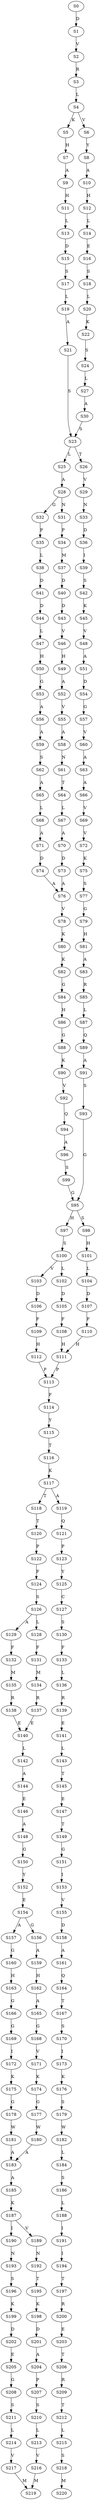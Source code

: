 strict digraph  {
	S0 -> S1 [ label = D ];
	S1 -> S2 [ label = V ];
	S2 -> S3 [ label = R ];
	S3 -> S4 [ label = L ];
	S4 -> S5 [ label = K ];
	S4 -> S6 [ label = V ];
	S5 -> S7 [ label = H ];
	S6 -> S8 [ label = Y ];
	S7 -> S9 [ label = A ];
	S8 -> S10 [ label = A ];
	S9 -> S11 [ label = H ];
	S10 -> S12 [ label = H ];
	S11 -> S13 [ label = L ];
	S12 -> S14 [ label = L ];
	S13 -> S15 [ label = D ];
	S14 -> S16 [ label = E ];
	S15 -> S17 [ label = S ];
	S16 -> S18 [ label = S ];
	S17 -> S19 [ label = L ];
	S18 -> S20 [ label = L ];
	S19 -> S21 [ label = A ];
	S20 -> S22 [ label = K ];
	S21 -> S23 [ label = S ];
	S22 -> S24 [ label = S ];
	S23 -> S25 [ label = L ];
	S23 -> S26 [ label = T ];
	S24 -> S27 [ label = L ];
	S25 -> S28 [ label = A ];
	S26 -> S29 [ label = V ];
	S27 -> S30 [ label = A ];
	S28 -> S31 [ label = N ];
	S28 -> S32 [ label = G ];
	S29 -> S33 [ label = N ];
	S30 -> S23 [ label = S ];
	S31 -> S34 [ label = P ];
	S32 -> S35 [ label = P ];
	S33 -> S36 [ label = D ];
	S34 -> S37 [ label = M ];
	S35 -> S38 [ label = L ];
	S36 -> S39 [ label = I ];
	S37 -> S40 [ label = D ];
	S38 -> S41 [ label = D ];
	S39 -> S42 [ label = S ];
	S40 -> S43 [ label = D ];
	S41 -> S44 [ label = D ];
	S42 -> S45 [ label = K ];
	S43 -> S46 [ label = V ];
	S44 -> S47 [ label = L ];
	S45 -> S48 [ label = V ];
	S46 -> S49 [ label = H ];
	S47 -> S50 [ label = H ];
	S48 -> S51 [ label = A ];
	S49 -> S52 [ label = A ];
	S50 -> S53 [ label = G ];
	S51 -> S54 [ label = D ];
	S52 -> S55 [ label = V ];
	S53 -> S56 [ label = A ];
	S54 -> S57 [ label = G ];
	S55 -> S58 [ label = A ];
	S56 -> S59 [ label = A ];
	S57 -> S60 [ label = V ];
	S58 -> S61 [ label = N ];
	S59 -> S62 [ label = S ];
	S60 -> S63 [ label = A ];
	S61 -> S64 [ label = T ];
	S62 -> S65 [ label = A ];
	S63 -> S66 [ label = A ];
	S64 -> S67 [ label = L ];
	S65 -> S68 [ label = L ];
	S66 -> S69 [ label = V ];
	S67 -> S70 [ label = A ];
	S68 -> S71 [ label = A ];
	S69 -> S72 [ label = V ];
	S70 -> S73 [ label = D ];
	S71 -> S74 [ label = D ];
	S72 -> S75 [ label = K ];
	S73 -> S76 [ label = A ];
	S74 -> S76 [ label = A ];
	S75 -> S77 [ label = S ];
	S76 -> S78 [ label = V ];
	S77 -> S79 [ label = G ];
	S78 -> S80 [ label = K ];
	S79 -> S81 [ label = H ];
	S80 -> S82 [ label = K ];
	S81 -> S83 [ label = A ];
	S82 -> S84 [ label = G ];
	S83 -> S85 [ label = R ];
	S84 -> S86 [ label = H ];
	S85 -> S87 [ label = L ];
	S86 -> S88 [ label = G ];
	S87 -> S89 [ label = Q ];
	S88 -> S90 [ label = K ];
	S89 -> S91 [ label = A ];
	S90 -> S92 [ label = V ];
	S91 -> S93 [ label = S ];
	S92 -> S94 [ label = Q ];
	S93 -> S95 [ label = G ];
	S94 -> S96 [ label = A ];
	S95 -> S97 [ label = H ];
	S95 -> S98 [ label = S ];
	S96 -> S99 [ label = S ];
	S97 -> S100 [ label = S ];
	S98 -> S101 [ label = H ];
	S99 -> S95 [ label = G ];
	S100 -> S102 [ label = L ];
	S100 -> S103 [ label = V ];
	S101 -> S104 [ label = L ];
	S102 -> S105 [ label = D ];
	S103 -> S106 [ label = D ];
	S104 -> S107 [ label = D ];
	S105 -> S108 [ label = F ];
	S106 -> S109 [ label = F ];
	S107 -> S110 [ label = F ];
	S108 -> S111 [ label = H ];
	S109 -> S112 [ label = H ];
	S110 -> S111 [ label = H ];
	S111 -> S113 [ label = P ];
	S112 -> S113 [ label = P ];
	S113 -> S114 [ label = F ];
	S114 -> S115 [ label = Y ];
	S115 -> S116 [ label = T ];
	S116 -> S117 [ label = K ];
	S117 -> S118 [ label = T ];
	S117 -> S119 [ label = A ];
	S118 -> S120 [ label = T ];
	S119 -> S121 [ label = Q ];
	S120 -> S122 [ label = P ];
	S121 -> S123 [ label = P ];
	S122 -> S124 [ label = F ];
	S123 -> S125 [ label = Y ];
	S124 -> S126 [ label = S ];
	S125 -> S127 [ label = C ];
	S126 -> S128 [ label = L ];
	S126 -> S129 [ label = A ];
	S127 -> S130 [ label = S ];
	S128 -> S131 [ label = F ];
	S129 -> S132 [ label = F ];
	S130 -> S133 [ label = F ];
	S131 -> S134 [ label = M ];
	S132 -> S135 [ label = M ];
	S133 -> S136 [ label = L ];
	S134 -> S137 [ label = R ];
	S135 -> S138 [ label = R ];
	S136 -> S139 [ label = R ];
	S137 -> S140 [ label = E ];
	S138 -> S140 [ label = E ];
	S139 -> S141 [ label = E ];
	S140 -> S142 [ label = L ];
	S141 -> S143 [ label = L ];
	S142 -> S144 [ label = A ];
	S143 -> S145 [ label = T ];
	S144 -> S146 [ label = E ];
	S145 -> S147 [ label = E ];
	S146 -> S148 [ label = A ];
	S147 -> S149 [ label = T ];
	S148 -> S150 [ label = G ];
	S149 -> S151 [ label = G ];
	S150 -> S152 [ label = Y ];
	S151 -> S153 [ label = I ];
	S152 -> S154 [ label = E ];
	S153 -> S155 [ label = V ];
	S154 -> S156 [ label = G ];
	S154 -> S157 [ label = A ];
	S155 -> S158 [ label = D ];
	S156 -> S159 [ label = A ];
	S157 -> S160 [ label = G ];
	S158 -> S161 [ label = A ];
	S159 -> S162 [ label = H ];
	S160 -> S163 [ label = H ];
	S161 -> S164 [ label = Q ];
	S162 -> S165 [ label = A ];
	S163 -> S166 [ label = G ];
	S164 -> S167 [ label = T ];
	S165 -> S168 [ label = G ];
	S166 -> S169 [ label = G ];
	S167 -> S170 [ label = S ];
	S168 -> S171 [ label = V ];
	S169 -> S172 [ label = I ];
	S170 -> S173 [ label = I ];
	S171 -> S174 [ label = K ];
	S172 -> S175 [ label = K ];
	S173 -> S176 [ label = K ];
	S174 -> S177 [ label = G ];
	S175 -> S178 [ label = G ];
	S176 -> S179 [ label = S ];
	S177 -> S180 [ label = W ];
	S178 -> S181 [ label = W ];
	S179 -> S182 [ label = W ];
	S180 -> S183 [ label = A ];
	S181 -> S183 [ label = A ];
	S182 -> S184 [ label = L ];
	S183 -> S185 [ label = A ];
	S184 -> S186 [ label = S ];
	S185 -> S187 [ label = K ];
	S186 -> S188 [ label = L ];
	S187 -> S189 [ label = V ];
	S187 -> S190 [ label = I ];
	S188 -> S191 [ label = I ];
	S189 -> S192 [ label = N ];
	S190 -> S193 [ label = N ];
	S191 -> S194 [ label = I ];
	S192 -> S195 [ label = T ];
	S193 -> S196 [ label = S ];
	S194 -> S197 [ label = T ];
	S195 -> S198 [ label = K ];
	S196 -> S199 [ label = K ];
	S197 -> S200 [ label = R ];
	S198 -> S201 [ label = D ];
	S199 -> S202 [ label = D ];
	S200 -> S203 [ label = E ];
	S201 -> S204 [ label = A ];
	S202 -> S205 [ label = E ];
	S203 -> S206 [ label = T ];
	S204 -> S207 [ label = P ];
	S205 -> S208 [ label = G ];
	S206 -> S209 [ label = R ];
	S207 -> S210 [ label = S ];
	S208 -> S211 [ label = S ];
	S209 -> S212 [ label = T ];
	S210 -> S213 [ label = L ];
	S211 -> S214 [ label = L ];
	S212 -> S215 [ label = L ];
	S213 -> S216 [ label = V ];
	S214 -> S217 [ label = V ];
	S215 -> S218 [ label = S ];
	S216 -> S219 [ label = M ];
	S217 -> S219 [ label = M ];
	S218 -> S220 [ label = M ];
}
